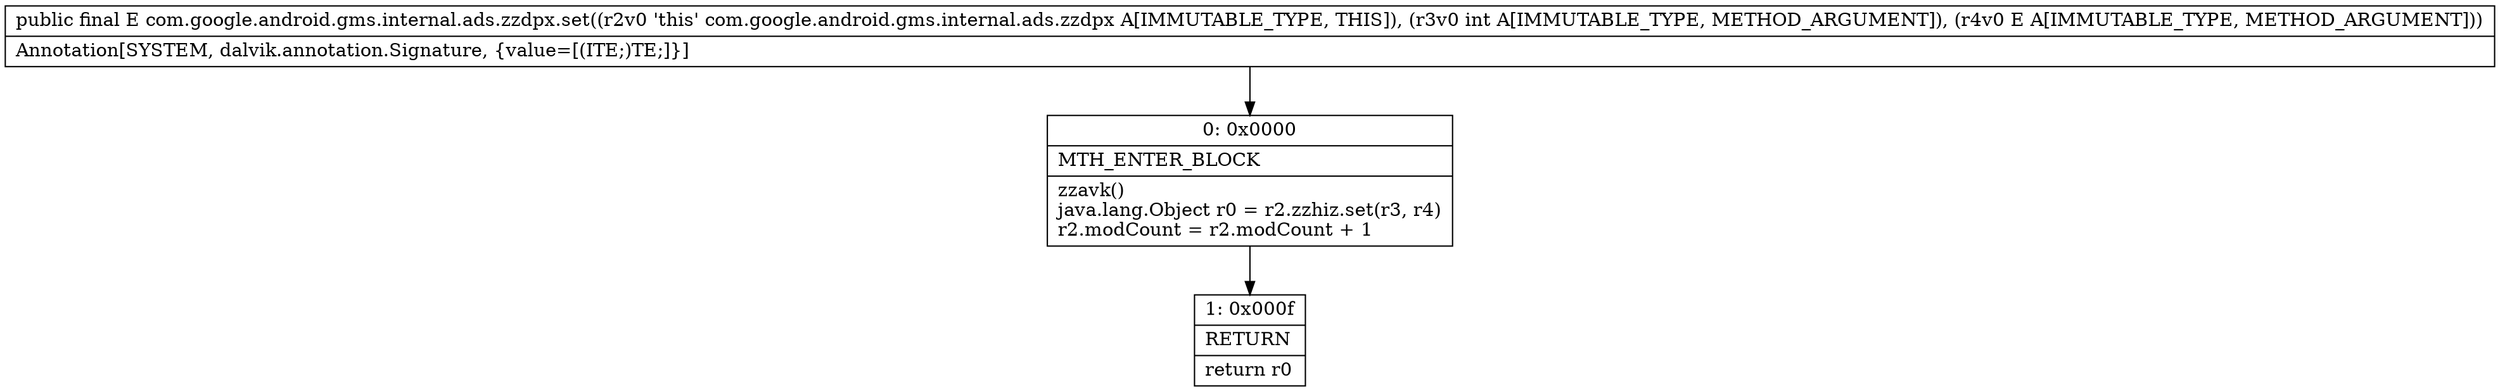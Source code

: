 digraph "CFG forcom.google.android.gms.internal.ads.zzdpx.set(ILjava\/lang\/Object;)Ljava\/lang\/Object;" {
Node_0 [shape=record,label="{0\:\ 0x0000|MTH_ENTER_BLOCK\l|zzavk()\ljava.lang.Object r0 = r2.zzhiz.set(r3, r4)\lr2.modCount = r2.modCount + 1\l}"];
Node_1 [shape=record,label="{1\:\ 0x000f|RETURN\l|return r0\l}"];
MethodNode[shape=record,label="{public final E com.google.android.gms.internal.ads.zzdpx.set((r2v0 'this' com.google.android.gms.internal.ads.zzdpx A[IMMUTABLE_TYPE, THIS]), (r3v0 int A[IMMUTABLE_TYPE, METHOD_ARGUMENT]), (r4v0 E A[IMMUTABLE_TYPE, METHOD_ARGUMENT]))  | Annotation[SYSTEM, dalvik.annotation.Signature, \{value=[(ITE;)TE;]\}]\l}"];
MethodNode -> Node_0;
Node_0 -> Node_1;
}

